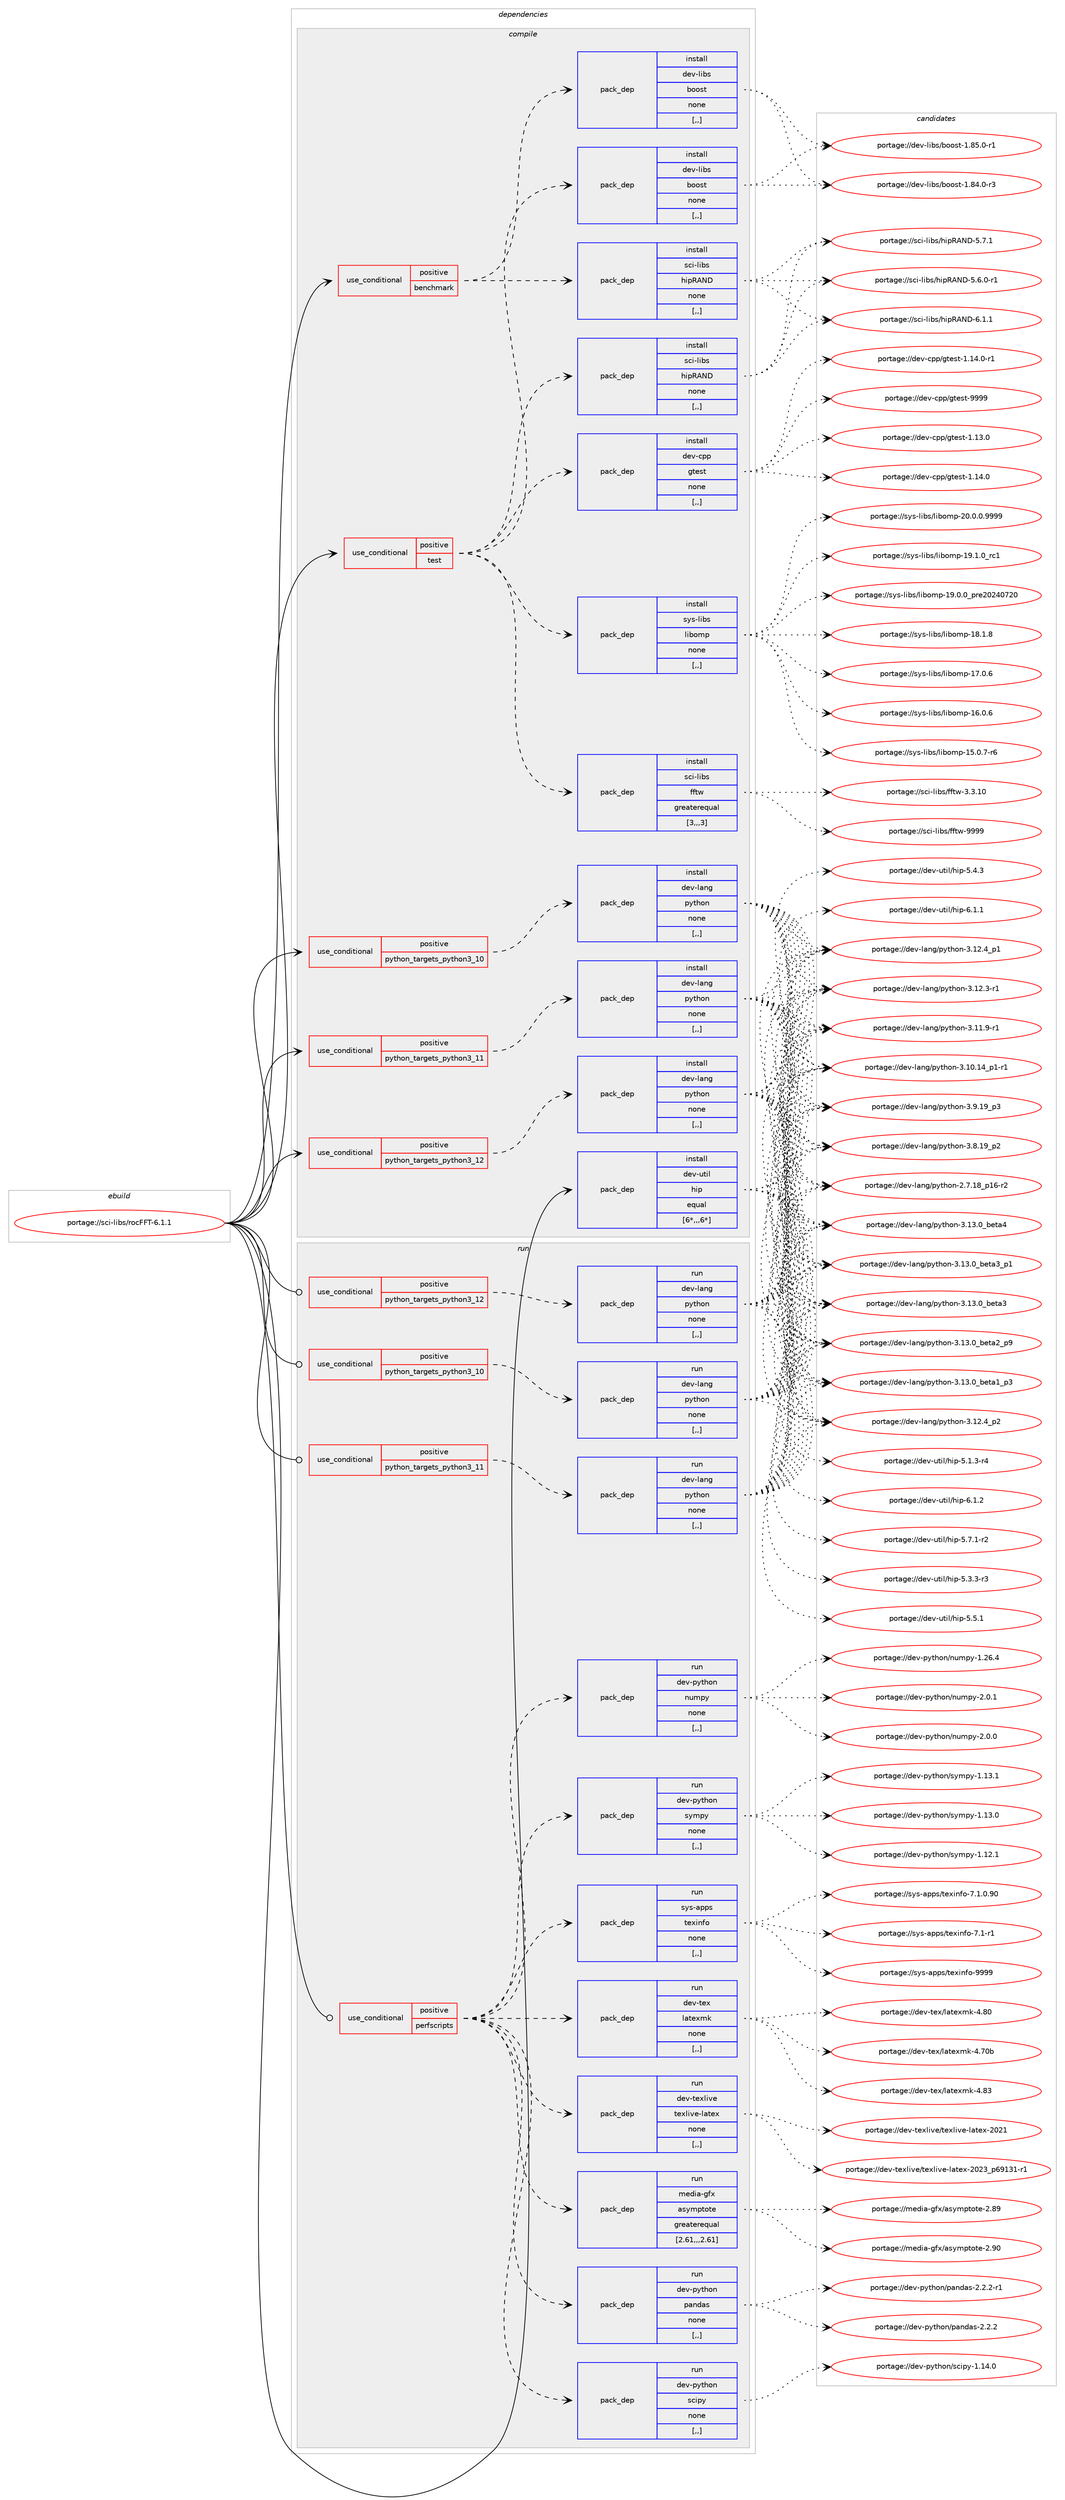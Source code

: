 digraph prolog {

# *************
# Graph options
# *************

newrank=true;
concentrate=true;
compound=true;
graph [rankdir=LR,fontname=Helvetica,fontsize=10,ranksep=1.5];#, ranksep=2.5, nodesep=0.2];
edge  [arrowhead=vee];
node  [fontname=Helvetica,fontsize=10];

# **********
# The ebuild
# **********

subgraph cluster_leftcol {
color=gray;
label=<<i>ebuild</i>>;
id [label="portage://sci-libs/rocFFT-6.1.1", color=red, width=4, href="../sci-libs/rocFFT-6.1.1.svg"];
}

# ****************
# The dependencies
# ****************

subgraph cluster_midcol {
color=gray;
label=<<i>dependencies</i>>;
subgraph cluster_compile {
fillcolor="#eeeeee";
style=filled;
label=<<i>compile</i>>;
subgraph cond107438 {
dependency405566 [label=<<TABLE BORDER="0" CELLBORDER="1" CELLSPACING="0" CELLPADDING="4"><TR><TD ROWSPAN="3" CELLPADDING="10">use_conditional</TD></TR><TR><TD>positive</TD></TR><TR><TD>benchmark</TD></TR></TABLE>>, shape=none, color=red];
subgraph pack295255 {
dependency405567 [label=<<TABLE BORDER="0" CELLBORDER="1" CELLSPACING="0" CELLPADDING="4" WIDTH="220"><TR><TD ROWSPAN="6" CELLPADDING="30">pack_dep</TD></TR><TR><TD WIDTH="110">install</TD></TR><TR><TD>dev-libs</TD></TR><TR><TD>boost</TD></TR><TR><TD>none</TD></TR><TR><TD>[,,]</TD></TR></TABLE>>, shape=none, color=blue];
}
dependency405566:e -> dependency405567:w [weight=20,style="dashed",arrowhead="vee"];
subgraph pack295256 {
dependency405568 [label=<<TABLE BORDER="0" CELLBORDER="1" CELLSPACING="0" CELLPADDING="4" WIDTH="220"><TR><TD ROWSPAN="6" CELLPADDING="30">pack_dep</TD></TR><TR><TD WIDTH="110">install</TD></TR><TR><TD>sci-libs</TD></TR><TR><TD>hipRAND</TD></TR><TR><TD>none</TD></TR><TR><TD>[,,]</TD></TR></TABLE>>, shape=none, color=blue];
}
dependency405566:e -> dependency405568:w [weight=20,style="dashed",arrowhead="vee"];
}
id:e -> dependency405566:w [weight=20,style="solid",arrowhead="vee"];
subgraph cond107439 {
dependency405569 [label=<<TABLE BORDER="0" CELLBORDER="1" CELLSPACING="0" CELLPADDING="4"><TR><TD ROWSPAN="3" CELLPADDING="10">use_conditional</TD></TR><TR><TD>positive</TD></TR><TR><TD>python_targets_python3_10</TD></TR></TABLE>>, shape=none, color=red];
subgraph pack295257 {
dependency405570 [label=<<TABLE BORDER="0" CELLBORDER="1" CELLSPACING="0" CELLPADDING="4" WIDTH="220"><TR><TD ROWSPAN="6" CELLPADDING="30">pack_dep</TD></TR><TR><TD WIDTH="110">install</TD></TR><TR><TD>dev-lang</TD></TR><TR><TD>python</TD></TR><TR><TD>none</TD></TR><TR><TD>[,,]</TD></TR></TABLE>>, shape=none, color=blue];
}
dependency405569:e -> dependency405570:w [weight=20,style="dashed",arrowhead="vee"];
}
id:e -> dependency405569:w [weight=20,style="solid",arrowhead="vee"];
subgraph cond107440 {
dependency405571 [label=<<TABLE BORDER="0" CELLBORDER="1" CELLSPACING="0" CELLPADDING="4"><TR><TD ROWSPAN="3" CELLPADDING="10">use_conditional</TD></TR><TR><TD>positive</TD></TR><TR><TD>python_targets_python3_11</TD></TR></TABLE>>, shape=none, color=red];
subgraph pack295258 {
dependency405572 [label=<<TABLE BORDER="0" CELLBORDER="1" CELLSPACING="0" CELLPADDING="4" WIDTH="220"><TR><TD ROWSPAN="6" CELLPADDING="30">pack_dep</TD></TR><TR><TD WIDTH="110">install</TD></TR><TR><TD>dev-lang</TD></TR><TR><TD>python</TD></TR><TR><TD>none</TD></TR><TR><TD>[,,]</TD></TR></TABLE>>, shape=none, color=blue];
}
dependency405571:e -> dependency405572:w [weight=20,style="dashed",arrowhead="vee"];
}
id:e -> dependency405571:w [weight=20,style="solid",arrowhead="vee"];
subgraph cond107441 {
dependency405573 [label=<<TABLE BORDER="0" CELLBORDER="1" CELLSPACING="0" CELLPADDING="4"><TR><TD ROWSPAN="3" CELLPADDING="10">use_conditional</TD></TR><TR><TD>positive</TD></TR><TR><TD>python_targets_python3_12</TD></TR></TABLE>>, shape=none, color=red];
subgraph pack295259 {
dependency405574 [label=<<TABLE BORDER="0" CELLBORDER="1" CELLSPACING="0" CELLPADDING="4" WIDTH="220"><TR><TD ROWSPAN="6" CELLPADDING="30">pack_dep</TD></TR><TR><TD WIDTH="110">install</TD></TR><TR><TD>dev-lang</TD></TR><TR><TD>python</TD></TR><TR><TD>none</TD></TR><TR><TD>[,,]</TD></TR></TABLE>>, shape=none, color=blue];
}
dependency405573:e -> dependency405574:w [weight=20,style="dashed",arrowhead="vee"];
}
id:e -> dependency405573:w [weight=20,style="solid",arrowhead="vee"];
subgraph cond107442 {
dependency405575 [label=<<TABLE BORDER="0" CELLBORDER="1" CELLSPACING="0" CELLPADDING="4"><TR><TD ROWSPAN="3" CELLPADDING="10">use_conditional</TD></TR><TR><TD>positive</TD></TR><TR><TD>test</TD></TR></TABLE>>, shape=none, color=red];
subgraph pack295260 {
dependency405576 [label=<<TABLE BORDER="0" CELLBORDER="1" CELLSPACING="0" CELLPADDING="4" WIDTH="220"><TR><TD ROWSPAN="6" CELLPADDING="30">pack_dep</TD></TR><TR><TD WIDTH="110">install</TD></TR><TR><TD>dev-cpp</TD></TR><TR><TD>gtest</TD></TR><TR><TD>none</TD></TR><TR><TD>[,,]</TD></TR></TABLE>>, shape=none, color=blue];
}
dependency405575:e -> dependency405576:w [weight=20,style="dashed",arrowhead="vee"];
subgraph pack295261 {
dependency405577 [label=<<TABLE BORDER="0" CELLBORDER="1" CELLSPACING="0" CELLPADDING="4" WIDTH="220"><TR><TD ROWSPAN="6" CELLPADDING="30">pack_dep</TD></TR><TR><TD WIDTH="110">install</TD></TR><TR><TD>dev-libs</TD></TR><TR><TD>boost</TD></TR><TR><TD>none</TD></TR><TR><TD>[,,]</TD></TR></TABLE>>, shape=none, color=blue];
}
dependency405575:e -> dependency405577:w [weight=20,style="dashed",arrowhead="vee"];
subgraph pack295262 {
dependency405578 [label=<<TABLE BORDER="0" CELLBORDER="1" CELLSPACING="0" CELLPADDING="4" WIDTH="220"><TR><TD ROWSPAN="6" CELLPADDING="30">pack_dep</TD></TR><TR><TD WIDTH="110">install</TD></TR><TR><TD>sci-libs</TD></TR><TR><TD>fftw</TD></TR><TR><TD>greaterequal</TD></TR><TR><TD>[3,,,3]</TD></TR></TABLE>>, shape=none, color=blue];
}
dependency405575:e -> dependency405578:w [weight=20,style="dashed",arrowhead="vee"];
subgraph pack295263 {
dependency405579 [label=<<TABLE BORDER="0" CELLBORDER="1" CELLSPACING="0" CELLPADDING="4" WIDTH="220"><TR><TD ROWSPAN="6" CELLPADDING="30">pack_dep</TD></TR><TR><TD WIDTH="110">install</TD></TR><TR><TD>sys-libs</TD></TR><TR><TD>libomp</TD></TR><TR><TD>none</TD></TR><TR><TD>[,,]</TD></TR></TABLE>>, shape=none, color=blue];
}
dependency405575:e -> dependency405579:w [weight=20,style="dashed",arrowhead="vee"];
subgraph pack295264 {
dependency405580 [label=<<TABLE BORDER="0" CELLBORDER="1" CELLSPACING="0" CELLPADDING="4" WIDTH="220"><TR><TD ROWSPAN="6" CELLPADDING="30">pack_dep</TD></TR><TR><TD WIDTH="110">install</TD></TR><TR><TD>sci-libs</TD></TR><TR><TD>hipRAND</TD></TR><TR><TD>none</TD></TR><TR><TD>[,,]</TD></TR></TABLE>>, shape=none, color=blue];
}
dependency405575:e -> dependency405580:w [weight=20,style="dashed",arrowhead="vee"];
}
id:e -> dependency405575:w [weight=20,style="solid",arrowhead="vee"];
subgraph pack295265 {
dependency405581 [label=<<TABLE BORDER="0" CELLBORDER="1" CELLSPACING="0" CELLPADDING="4" WIDTH="220"><TR><TD ROWSPAN="6" CELLPADDING="30">pack_dep</TD></TR><TR><TD WIDTH="110">install</TD></TR><TR><TD>dev-util</TD></TR><TR><TD>hip</TD></TR><TR><TD>equal</TD></TR><TR><TD>[6*,,,6*]</TD></TR></TABLE>>, shape=none, color=blue];
}
id:e -> dependency405581:w [weight=20,style="solid",arrowhead="vee"];
}
subgraph cluster_compileandrun {
fillcolor="#eeeeee";
style=filled;
label=<<i>compile and run</i>>;
}
subgraph cluster_run {
fillcolor="#eeeeee";
style=filled;
label=<<i>run</i>>;
subgraph cond107443 {
dependency405582 [label=<<TABLE BORDER="0" CELLBORDER="1" CELLSPACING="0" CELLPADDING="4"><TR><TD ROWSPAN="3" CELLPADDING="10">use_conditional</TD></TR><TR><TD>positive</TD></TR><TR><TD>perfscripts</TD></TR></TABLE>>, shape=none, color=red];
subgraph pack295266 {
dependency405583 [label=<<TABLE BORDER="0" CELLBORDER="1" CELLSPACING="0" CELLPADDING="4" WIDTH="220"><TR><TD ROWSPAN="6" CELLPADDING="30">pack_dep</TD></TR><TR><TD WIDTH="110">run</TD></TR><TR><TD>media-gfx</TD></TR><TR><TD>asymptote</TD></TR><TR><TD>greaterequal</TD></TR><TR><TD>[2.61,,,2.61]</TD></TR></TABLE>>, shape=none, color=blue];
}
dependency405582:e -> dependency405583:w [weight=20,style="dashed",arrowhead="vee"];
subgraph pack295267 {
dependency405584 [label=<<TABLE BORDER="0" CELLBORDER="1" CELLSPACING="0" CELLPADDING="4" WIDTH="220"><TR><TD ROWSPAN="6" CELLPADDING="30">pack_dep</TD></TR><TR><TD WIDTH="110">run</TD></TR><TR><TD>dev-texlive</TD></TR><TR><TD>texlive-latex</TD></TR><TR><TD>none</TD></TR><TR><TD>[,,]</TD></TR></TABLE>>, shape=none, color=blue];
}
dependency405582:e -> dependency405584:w [weight=20,style="dashed",arrowhead="vee"];
subgraph pack295268 {
dependency405585 [label=<<TABLE BORDER="0" CELLBORDER="1" CELLSPACING="0" CELLPADDING="4" WIDTH="220"><TR><TD ROWSPAN="6" CELLPADDING="30">pack_dep</TD></TR><TR><TD WIDTH="110">run</TD></TR><TR><TD>dev-tex</TD></TR><TR><TD>latexmk</TD></TR><TR><TD>none</TD></TR><TR><TD>[,,]</TD></TR></TABLE>>, shape=none, color=blue];
}
dependency405582:e -> dependency405585:w [weight=20,style="dashed",arrowhead="vee"];
subgraph pack295269 {
dependency405586 [label=<<TABLE BORDER="0" CELLBORDER="1" CELLSPACING="0" CELLPADDING="4" WIDTH="220"><TR><TD ROWSPAN="6" CELLPADDING="30">pack_dep</TD></TR><TR><TD WIDTH="110">run</TD></TR><TR><TD>sys-apps</TD></TR><TR><TD>texinfo</TD></TR><TR><TD>none</TD></TR><TR><TD>[,,]</TD></TR></TABLE>>, shape=none, color=blue];
}
dependency405582:e -> dependency405586:w [weight=20,style="dashed",arrowhead="vee"];
subgraph pack295270 {
dependency405587 [label=<<TABLE BORDER="0" CELLBORDER="1" CELLSPACING="0" CELLPADDING="4" WIDTH="220"><TR><TD ROWSPAN="6" CELLPADDING="30">pack_dep</TD></TR><TR><TD WIDTH="110">run</TD></TR><TR><TD>dev-python</TD></TR><TR><TD>sympy</TD></TR><TR><TD>none</TD></TR><TR><TD>[,,]</TD></TR></TABLE>>, shape=none, color=blue];
}
dependency405582:e -> dependency405587:w [weight=20,style="dashed",arrowhead="vee"];
subgraph pack295271 {
dependency405588 [label=<<TABLE BORDER="0" CELLBORDER="1" CELLSPACING="0" CELLPADDING="4" WIDTH="220"><TR><TD ROWSPAN="6" CELLPADDING="30">pack_dep</TD></TR><TR><TD WIDTH="110">run</TD></TR><TR><TD>dev-python</TD></TR><TR><TD>numpy</TD></TR><TR><TD>none</TD></TR><TR><TD>[,,]</TD></TR></TABLE>>, shape=none, color=blue];
}
dependency405582:e -> dependency405588:w [weight=20,style="dashed",arrowhead="vee"];
subgraph pack295272 {
dependency405589 [label=<<TABLE BORDER="0" CELLBORDER="1" CELLSPACING="0" CELLPADDING="4" WIDTH="220"><TR><TD ROWSPAN="6" CELLPADDING="30">pack_dep</TD></TR><TR><TD WIDTH="110">run</TD></TR><TR><TD>dev-python</TD></TR><TR><TD>scipy</TD></TR><TR><TD>none</TD></TR><TR><TD>[,,]</TD></TR></TABLE>>, shape=none, color=blue];
}
dependency405582:e -> dependency405589:w [weight=20,style="dashed",arrowhead="vee"];
subgraph pack295273 {
dependency405590 [label=<<TABLE BORDER="0" CELLBORDER="1" CELLSPACING="0" CELLPADDING="4" WIDTH="220"><TR><TD ROWSPAN="6" CELLPADDING="30">pack_dep</TD></TR><TR><TD WIDTH="110">run</TD></TR><TR><TD>dev-python</TD></TR><TR><TD>pandas</TD></TR><TR><TD>none</TD></TR><TR><TD>[,,]</TD></TR></TABLE>>, shape=none, color=blue];
}
dependency405582:e -> dependency405590:w [weight=20,style="dashed",arrowhead="vee"];
}
id:e -> dependency405582:w [weight=20,style="solid",arrowhead="odot"];
subgraph cond107444 {
dependency405591 [label=<<TABLE BORDER="0" CELLBORDER="1" CELLSPACING="0" CELLPADDING="4"><TR><TD ROWSPAN="3" CELLPADDING="10">use_conditional</TD></TR><TR><TD>positive</TD></TR><TR><TD>python_targets_python3_10</TD></TR></TABLE>>, shape=none, color=red];
subgraph pack295274 {
dependency405592 [label=<<TABLE BORDER="0" CELLBORDER="1" CELLSPACING="0" CELLPADDING="4" WIDTH="220"><TR><TD ROWSPAN="6" CELLPADDING="30">pack_dep</TD></TR><TR><TD WIDTH="110">run</TD></TR><TR><TD>dev-lang</TD></TR><TR><TD>python</TD></TR><TR><TD>none</TD></TR><TR><TD>[,,]</TD></TR></TABLE>>, shape=none, color=blue];
}
dependency405591:e -> dependency405592:w [weight=20,style="dashed",arrowhead="vee"];
}
id:e -> dependency405591:w [weight=20,style="solid",arrowhead="odot"];
subgraph cond107445 {
dependency405593 [label=<<TABLE BORDER="0" CELLBORDER="1" CELLSPACING="0" CELLPADDING="4"><TR><TD ROWSPAN="3" CELLPADDING="10">use_conditional</TD></TR><TR><TD>positive</TD></TR><TR><TD>python_targets_python3_11</TD></TR></TABLE>>, shape=none, color=red];
subgraph pack295275 {
dependency405594 [label=<<TABLE BORDER="0" CELLBORDER="1" CELLSPACING="0" CELLPADDING="4" WIDTH="220"><TR><TD ROWSPAN="6" CELLPADDING="30">pack_dep</TD></TR><TR><TD WIDTH="110">run</TD></TR><TR><TD>dev-lang</TD></TR><TR><TD>python</TD></TR><TR><TD>none</TD></TR><TR><TD>[,,]</TD></TR></TABLE>>, shape=none, color=blue];
}
dependency405593:e -> dependency405594:w [weight=20,style="dashed",arrowhead="vee"];
}
id:e -> dependency405593:w [weight=20,style="solid",arrowhead="odot"];
subgraph cond107446 {
dependency405595 [label=<<TABLE BORDER="0" CELLBORDER="1" CELLSPACING="0" CELLPADDING="4"><TR><TD ROWSPAN="3" CELLPADDING="10">use_conditional</TD></TR><TR><TD>positive</TD></TR><TR><TD>python_targets_python3_12</TD></TR></TABLE>>, shape=none, color=red];
subgraph pack295276 {
dependency405596 [label=<<TABLE BORDER="0" CELLBORDER="1" CELLSPACING="0" CELLPADDING="4" WIDTH="220"><TR><TD ROWSPAN="6" CELLPADDING="30">pack_dep</TD></TR><TR><TD WIDTH="110">run</TD></TR><TR><TD>dev-lang</TD></TR><TR><TD>python</TD></TR><TR><TD>none</TD></TR><TR><TD>[,,]</TD></TR></TABLE>>, shape=none, color=blue];
}
dependency405595:e -> dependency405596:w [weight=20,style="dashed",arrowhead="vee"];
}
id:e -> dependency405595:w [weight=20,style="solid",arrowhead="odot"];
}
}

# **************
# The candidates
# **************

subgraph cluster_choices {
rank=same;
color=gray;
label=<<i>candidates</i>>;

subgraph choice295255 {
color=black;
nodesep=1;
choice10010111845108105981154798111111115116454946565346484511449 [label="portage://dev-libs/boost-1.85.0-r1", color=red, width=4,href="../dev-libs/boost-1.85.0-r1.svg"];
choice10010111845108105981154798111111115116454946565246484511451 [label="portage://dev-libs/boost-1.84.0-r3", color=red, width=4,href="../dev-libs/boost-1.84.0-r3.svg"];
dependency405567:e -> choice10010111845108105981154798111111115116454946565346484511449:w [style=dotted,weight="100"];
dependency405567:e -> choice10010111845108105981154798111111115116454946565246484511451:w [style=dotted,weight="100"];
}
subgraph choice295256 {
color=black;
nodesep=1;
choice1159910545108105981154710410511282657868455446494649 [label="portage://sci-libs/hipRAND-6.1.1", color=red, width=4,href="../sci-libs/hipRAND-6.1.1.svg"];
choice1159910545108105981154710410511282657868455346554649 [label="portage://sci-libs/hipRAND-5.7.1", color=red, width=4,href="../sci-libs/hipRAND-5.7.1.svg"];
choice11599105451081059811547104105112826578684553465446484511449 [label="portage://sci-libs/hipRAND-5.6.0-r1", color=red, width=4,href="../sci-libs/hipRAND-5.6.0-r1.svg"];
dependency405568:e -> choice1159910545108105981154710410511282657868455446494649:w [style=dotted,weight="100"];
dependency405568:e -> choice1159910545108105981154710410511282657868455346554649:w [style=dotted,weight="100"];
dependency405568:e -> choice11599105451081059811547104105112826578684553465446484511449:w [style=dotted,weight="100"];
}
subgraph choice295257 {
color=black;
nodesep=1;
choice1001011184510897110103471121211161041111104551464951464895981011169752 [label="portage://dev-lang/python-3.13.0_beta4", color=red, width=4,href="../dev-lang/python-3.13.0_beta4.svg"];
choice10010111845108971101034711212111610411111045514649514648959810111697519511249 [label="portage://dev-lang/python-3.13.0_beta3_p1", color=red, width=4,href="../dev-lang/python-3.13.0_beta3_p1.svg"];
choice1001011184510897110103471121211161041111104551464951464895981011169751 [label="portage://dev-lang/python-3.13.0_beta3", color=red, width=4,href="../dev-lang/python-3.13.0_beta3.svg"];
choice10010111845108971101034711212111610411111045514649514648959810111697509511257 [label="portage://dev-lang/python-3.13.0_beta2_p9", color=red, width=4,href="../dev-lang/python-3.13.0_beta2_p9.svg"];
choice10010111845108971101034711212111610411111045514649514648959810111697499511251 [label="portage://dev-lang/python-3.13.0_beta1_p3", color=red, width=4,href="../dev-lang/python-3.13.0_beta1_p3.svg"];
choice100101118451089711010347112121116104111110455146495046529511250 [label="portage://dev-lang/python-3.12.4_p2", color=red, width=4,href="../dev-lang/python-3.12.4_p2.svg"];
choice100101118451089711010347112121116104111110455146495046529511249 [label="portage://dev-lang/python-3.12.4_p1", color=red, width=4,href="../dev-lang/python-3.12.4_p1.svg"];
choice100101118451089711010347112121116104111110455146495046514511449 [label="portage://dev-lang/python-3.12.3-r1", color=red, width=4,href="../dev-lang/python-3.12.3-r1.svg"];
choice100101118451089711010347112121116104111110455146494946574511449 [label="portage://dev-lang/python-3.11.9-r1", color=red, width=4,href="../dev-lang/python-3.11.9-r1.svg"];
choice100101118451089711010347112121116104111110455146494846495295112494511449 [label="portage://dev-lang/python-3.10.14_p1-r1", color=red, width=4,href="../dev-lang/python-3.10.14_p1-r1.svg"];
choice100101118451089711010347112121116104111110455146574649579511251 [label="portage://dev-lang/python-3.9.19_p3", color=red, width=4,href="../dev-lang/python-3.9.19_p3.svg"];
choice100101118451089711010347112121116104111110455146564649579511250 [label="portage://dev-lang/python-3.8.19_p2", color=red, width=4,href="../dev-lang/python-3.8.19_p2.svg"];
choice100101118451089711010347112121116104111110455046554649569511249544511450 [label="portage://dev-lang/python-2.7.18_p16-r2", color=red, width=4,href="../dev-lang/python-2.7.18_p16-r2.svg"];
dependency405570:e -> choice1001011184510897110103471121211161041111104551464951464895981011169752:w [style=dotted,weight="100"];
dependency405570:e -> choice10010111845108971101034711212111610411111045514649514648959810111697519511249:w [style=dotted,weight="100"];
dependency405570:e -> choice1001011184510897110103471121211161041111104551464951464895981011169751:w [style=dotted,weight="100"];
dependency405570:e -> choice10010111845108971101034711212111610411111045514649514648959810111697509511257:w [style=dotted,weight="100"];
dependency405570:e -> choice10010111845108971101034711212111610411111045514649514648959810111697499511251:w [style=dotted,weight="100"];
dependency405570:e -> choice100101118451089711010347112121116104111110455146495046529511250:w [style=dotted,weight="100"];
dependency405570:e -> choice100101118451089711010347112121116104111110455146495046529511249:w [style=dotted,weight="100"];
dependency405570:e -> choice100101118451089711010347112121116104111110455146495046514511449:w [style=dotted,weight="100"];
dependency405570:e -> choice100101118451089711010347112121116104111110455146494946574511449:w [style=dotted,weight="100"];
dependency405570:e -> choice100101118451089711010347112121116104111110455146494846495295112494511449:w [style=dotted,weight="100"];
dependency405570:e -> choice100101118451089711010347112121116104111110455146574649579511251:w [style=dotted,weight="100"];
dependency405570:e -> choice100101118451089711010347112121116104111110455146564649579511250:w [style=dotted,weight="100"];
dependency405570:e -> choice100101118451089711010347112121116104111110455046554649569511249544511450:w [style=dotted,weight="100"];
}
subgraph choice295258 {
color=black;
nodesep=1;
choice1001011184510897110103471121211161041111104551464951464895981011169752 [label="portage://dev-lang/python-3.13.0_beta4", color=red, width=4,href="../dev-lang/python-3.13.0_beta4.svg"];
choice10010111845108971101034711212111610411111045514649514648959810111697519511249 [label="portage://dev-lang/python-3.13.0_beta3_p1", color=red, width=4,href="../dev-lang/python-3.13.0_beta3_p1.svg"];
choice1001011184510897110103471121211161041111104551464951464895981011169751 [label="portage://dev-lang/python-3.13.0_beta3", color=red, width=4,href="../dev-lang/python-3.13.0_beta3.svg"];
choice10010111845108971101034711212111610411111045514649514648959810111697509511257 [label="portage://dev-lang/python-3.13.0_beta2_p9", color=red, width=4,href="../dev-lang/python-3.13.0_beta2_p9.svg"];
choice10010111845108971101034711212111610411111045514649514648959810111697499511251 [label="portage://dev-lang/python-3.13.0_beta1_p3", color=red, width=4,href="../dev-lang/python-3.13.0_beta1_p3.svg"];
choice100101118451089711010347112121116104111110455146495046529511250 [label="portage://dev-lang/python-3.12.4_p2", color=red, width=4,href="../dev-lang/python-3.12.4_p2.svg"];
choice100101118451089711010347112121116104111110455146495046529511249 [label="portage://dev-lang/python-3.12.4_p1", color=red, width=4,href="../dev-lang/python-3.12.4_p1.svg"];
choice100101118451089711010347112121116104111110455146495046514511449 [label="portage://dev-lang/python-3.12.3-r1", color=red, width=4,href="../dev-lang/python-3.12.3-r1.svg"];
choice100101118451089711010347112121116104111110455146494946574511449 [label="portage://dev-lang/python-3.11.9-r1", color=red, width=4,href="../dev-lang/python-3.11.9-r1.svg"];
choice100101118451089711010347112121116104111110455146494846495295112494511449 [label="portage://dev-lang/python-3.10.14_p1-r1", color=red, width=4,href="../dev-lang/python-3.10.14_p1-r1.svg"];
choice100101118451089711010347112121116104111110455146574649579511251 [label="portage://dev-lang/python-3.9.19_p3", color=red, width=4,href="../dev-lang/python-3.9.19_p3.svg"];
choice100101118451089711010347112121116104111110455146564649579511250 [label="portage://dev-lang/python-3.8.19_p2", color=red, width=4,href="../dev-lang/python-3.8.19_p2.svg"];
choice100101118451089711010347112121116104111110455046554649569511249544511450 [label="portage://dev-lang/python-2.7.18_p16-r2", color=red, width=4,href="../dev-lang/python-2.7.18_p16-r2.svg"];
dependency405572:e -> choice1001011184510897110103471121211161041111104551464951464895981011169752:w [style=dotted,weight="100"];
dependency405572:e -> choice10010111845108971101034711212111610411111045514649514648959810111697519511249:w [style=dotted,weight="100"];
dependency405572:e -> choice1001011184510897110103471121211161041111104551464951464895981011169751:w [style=dotted,weight="100"];
dependency405572:e -> choice10010111845108971101034711212111610411111045514649514648959810111697509511257:w [style=dotted,weight="100"];
dependency405572:e -> choice10010111845108971101034711212111610411111045514649514648959810111697499511251:w [style=dotted,weight="100"];
dependency405572:e -> choice100101118451089711010347112121116104111110455146495046529511250:w [style=dotted,weight="100"];
dependency405572:e -> choice100101118451089711010347112121116104111110455146495046529511249:w [style=dotted,weight="100"];
dependency405572:e -> choice100101118451089711010347112121116104111110455146495046514511449:w [style=dotted,weight="100"];
dependency405572:e -> choice100101118451089711010347112121116104111110455146494946574511449:w [style=dotted,weight="100"];
dependency405572:e -> choice100101118451089711010347112121116104111110455146494846495295112494511449:w [style=dotted,weight="100"];
dependency405572:e -> choice100101118451089711010347112121116104111110455146574649579511251:w [style=dotted,weight="100"];
dependency405572:e -> choice100101118451089711010347112121116104111110455146564649579511250:w [style=dotted,weight="100"];
dependency405572:e -> choice100101118451089711010347112121116104111110455046554649569511249544511450:w [style=dotted,weight="100"];
}
subgraph choice295259 {
color=black;
nodesep=1;
choice1001011184510897110103471121211161041111104551464951464895981011169752 [label="portage://dev-lang/python-3.13.0_beta4", color=red, width=4,href="../dev-lang/python-3.13.0_beta4.svg"];
choice10010111845108971101034711212111610411111045514649514648959810111697519511249 [label="portage://dev-lang/python-3.13.0_beta3_p1", color=red, width=4,href="../dev-lang/python-3.13.0_beta3_p1.svg"];
choice1001011184510897110103471121211161041111104551464951464895981011169751 [label="portage://dev-lang/python-3.13.0_beta3", color=red, width=4,href="../dev-lang/python-3.13.0_beta3.svg"];
choice10010111845108971101034711212111610411111045514649514648959810111697509511257 [label="portage://dev-lang/python-3.13.0_beta2_p9", color=red, width=4,href="../dev-lang/python-3.13.0_beta2_p9.svg"];
choice10010111845108971101034711212111610411111045514649514648959810111697499511251 [label="portage://dev-lang/python-3.13.0_beta1_p3", color=red, width=4,href="../dev-lang/python-3.13.0_beta1_p3.svg"];
choice100101118451089711010347112121116104111110455146495046529511250 [label="portage://dev-lang/python-3.12.4_p2", color=red, width=4,href="../dev-lang/python-3.12.4_p2.svg"];
choice100101118451089711010347112121116104111110455146495046529511249 [label="portage://dev-lang/python-3.12.4_p1", color=red, width=4,href="../dev-lang/python-3.12.4_p1.svg"];
choice100101118451089711010347112121116104111110455146495046514511449 [label="portage://dev-lang/python-3.12.3-r1", color=red, width=4,href="../dev-lang/python-3.12.3-r1.svg"];
choice100101118451089711010347112121116104111110455146494946574511449 [label="portage://dev-lang/python-3.11.9-r1", color=red, width=4,href="../dev-lang/python-3.11.9-r1.svg"];
choice100101118451089711010347112121116104111110455146494846495295112494511449 [label="portage://dev-lang/python-3.10.14_p1-r1", color=red, width=4,href="../dev-lang/python-3.10.14_p1-r1.svg"];
choice100101118451089711010347112121116104111110455146574649579511251 [label="portage://dev-lang/python-3.9.19_p3", color=red, width=4,href="../dev-lang/python-3.9.19_p3.svg"];
choice100101118451089711010347112121116104111110455146564649579511250 [label="portage://dev-lang/python-3.8.19_p2", color=red, width=4,href="../dev-lang/python-3.8.19_p2.svg"];
choice100101118451089711010347112121116104111110455046554649569511249544511450 [label="portage://dev-lang/python-2.7.18_p16-r2", color=red, width=4,href="../dev-lang/python-2.7.18_p16-r2.svg"];
dependency405574:e -> choice1001011184510897110103471121211161041111104551464951464895981011169752:w [style=dotted,weight="100"];
dependency405574:e -> choice10010111845108971101034711212111610411111045514649514648959810111697519511249:w [style=dotted,weight="100"];
dependency405574:e -> choice1001011184510897110103471121211161041111104551464951464895981011169751:w [style=dotted,weight="100"];
dependency405574:e -> choice10010111845108971101034711212111610411111045514649514648959810111697509511257:w [style=dotted,weight="100"];
dependency405574:e -> choice10010111845108971101034711212111610411111045514649514648959810111697499511251:w [style=dotted,weight="100"];
dependency405574:e -> choice100101118451089711010347112121116104111110455146495046529511250:w [style=dotted,weight="100"];
dependency405574:e -> choice100101118451089711010347112121116104111110455146495046529511249:w [style=dotted,weight="100"];
dependency405574:e -> choice100101118451089711010347112121116104111110455146495046514511449:w [style=dotted,weight="100"];
dependency405574:e -> choice100101118451089711010347112121116104111110455146494946574511449:w [style=dotted,weight="100"];
dependency405574:e -> choice100101118451089711010347112121116104111110455146494846495295112494511449:w [style=dotted,weight="100"];
dependency405574:e -> choice100101118451089711010347112121116104111110455146574649579511251:w [style=dotted,weight="100"];
dependency405574:e -> choice100101118451089711010347112121116104111110455146564649579511250:w [style=dotted,weight="100"];
dependency405574:e -> choice100101118451089711010347112121116104111110455046554649569511249544511450:w [style=dotted,weight="100"];
}
subgraph choice295260 {
color=black;
nodesep=1;
choice1001011184599112112471031161011151164557575757 [label="portage://dev-cpp/gtest-9999", color=red, width=4,href="../dev-cpp/gtest-9999.svg"];
choice100101118459911211247103116101115116454946495246484511449 [label="portage://dev-cpp/gtest-1.14.0-r1", color=red, width=4,href="../dev-cpp/gtest-1.14.0-r1.svg"];
choice10010111845991121124710311610111511645494649524648 [label="portage://dev-cpp/gtest-1.14.0", color=red, width=4,href="../dev-cpp/gtest-1.14.0.svg"];
choice10010111845991121124710311610111511645494649514648 [label="portage://dev-cpp/gtest-1.13.0", color=red, width=4,href="../dev-cpp/gtest-1.13.0.svg"];
dependency405576:e -> choice1001011184599112112471031161011151164557575757:w [style=dotted,weight="100"];
dependency405576:e -> choice100101118459911211247103116101115116454946495246484511449:w [style=dotted,weight="100"];
dependency405576:e -> choice10010111845991121124710311610111511645494649524648:w [style=dotted,weight="100"];
dependency405576:e -> choice10010111845991121124710311610111511645494649514648:w [style=dotted,weight="100"];
}
subgraph choice295261 {
color=black;
nodesep=1;
choice10010111845108105981154798111111115116454946565346484511449 [label="portage://dev-libs/boost-1.85.0-r1", color=red, width=4,href="../dev-libs/boost-1.85.0-r1.svg"];
choice10010111845108105981154798111111115116454946565246484511451 [label="portage://dev-libs/boost-1.84.0-r3", color=red, width=4,href="../dev-libs/boost-1.84.0-r3.svg"];
dependency405577:e -> choice10010111845108105981154798111111115116454946565346484511449:w [style=dotted,weight="100"];
dependency405577:e -> choice10010111845108105981154798111111115116454946565246484511451:w [style=dotted,weight="100"];
}
subgraph choice295262 {
color=black;
nodesep=1;
choice115991054510810598115471021021161194557575757 [label="portage://sci-libs/fftw-9999", color=red, width=4,href="../sci-libs/fftw-9999.svg"];
choice1159910545108105981154710210211611945514651464948 [label="portage://sci-libs/fftw-3.3.10", color=red, width=4,href="../sci-libs/fftw-3.3.10.svg"];
dependency405578:e -> choice115991054510810598115471021021161194557575757:w [style=dotted,weight="100"];
dependency405578:e -> choice1159910545108105981154710210211611945514651464948:w [style=dotted,weight="100"];
}
subgraph choice295263 {
color=black;
nodesep=1;
choice11512111545108105981154710810598111109112455048464846484657575757 [label="portage://sys-libs/libomp-20.0.0.9999", color=red, width=4,href="../sys-libs/libomp-20.0.0.9999.svg"];
choice1151211154510810598115471081059811110911245495746494648951149949 [label="portage://sys-libs/libomp-19.1.0_rc1", color=red, width=4,href="../sys-libs/libomp-19.1.0_rc1.svg"];
choice1151211154510810598115471081059811110911245495746484648951121141015048505248555048 [label="portage://sys-libs/libomp-19.0.0_pre20240720", color=red, width=4,href="../sys-libs/libomp-19.0.0_pre20240720.svg"];
choice1151211154510810598115471081059811110911245495646494656 [label="portage://sys-libs/libomp-18.1.8", color=red, width=4,href="../sys-libs/libomp-18.1.8.svg"];
choice1151211154510810598115471081059811110911245495546484654 [label="portage://sys-libs/libomp-17.0.6", color=red, width=4,href="../sys-libs/libomp-17.0.6.svg"];
choice1151211154510810598115471081059811110911245495446484654 [label="portage://sys-libs/libomp-16.0.6", color=red, width=4,href="../sys-libs/libomp-16.0.6.svg"];
choice11512111545108105981154710810598111109112454953464846554511454 [label="portage://sys-libs/libomp-15.0.7-r6", color=red, width=4,href="../sys-libs/libomp-15.0.7-r6.svg"];
dependency405579:e -> choice11512111545108105981154710810598111109112455048464846484657575757:w [style=dotted,weight="100"];
dependency405579:e -> choice1151211154510810598115471081059811110911245495746494648951149949:w [style=dotted,weight="100"];
dependency405579:e -> choice1151211154510810598115471081059811110911245495746484648951121141015048505248555048:w [style=dotted,weight="100"];
dependency405579:e -> choice1151211154510810598115471081059811110911245495646494656:w [style=dotted,weight="100"];
dependency405579:e -> choice1151211154510810598115471081059811110911245495546484654:w [style=dotted,weight="100"];
dependency405579:e -> choice1151211154510810598115471081059811110911245495446484654:w [style=dotted,weight="100"];
dependency405579:e -> choice11512111545108105981154710810598111109112454953464846554511454:w [style=dotted,weight="100"];
}
subgraph choice295264 {
color=black;
nodesep=1;
choice1159910545108105981154710410511282657868455446494649 [label="portage://sci-libs/hipRAND-6.1.1", color=red, width=4,href="../sci-libs/hipRAND-6.1.1.svg"];
choice1159910545108105981154710410511282657868455346554649 [label="portage://sci-libs/hipRAND-5.7.1", color=red, width=4,href="../sci-libs/hipRAND-5.7.1.svg"];
choice11599105451081059811547104105112826578684553465446484511449 [label="portage://sci-libs/hipRAND-5.6.0-r1", color=red, width=4,href="../sci-libs/hipRAND-5.6.0-r1.svg"];
dependency405580:e -> choice1159910545108105981154710410511282657868455446494649:w [style=dotted,weight="100"];
dependency405580:e -> choice1159910545108105981154710410511282657868455346554649:w [style=dotted,weight="100"];
dependency405580:e -> choice11599105451081059811547104105112826578684553465446484511449:w [style=dotted,weight="100"];
}
subgraph choice295265 {
color=black;
nodesep=1;
choice1001011184511711610510847104105112455446494650 [label="portage://dev-util/hip-6.1.2", color=red, width=4,href="../dev-util/hip-6.1.2.svg"];
choice1001011184511711610510847104105112455446494649 [label="portage://dev-util/hip-6.1.1", color=red, width=4,href="../dev-util/hip-6.1.1.svg"];
choice10010111845117116105108471041051124553465546494511450 [label="portage://dev-util/hip-5.7.1-r2", color=red, width=4,href="../dev-util/hip-5.7.1-r2.svg"];
choice1001011184511711610510847104105112455346534649 [label="portage://dev-util/hip-5.5.1", color=red, width=4,href="../dev-util/hip-5.5.1.svg"];
choice1001011184511711610510847104105112455346524651 [label="portage://dev-util/hip-5.4.3", color=red, width=4,href="../dev-util/hip-5.4.3.svg"];
choice10010111845117116105108471041051124553465146514511451 [label="portage://dev-util/hip-5.3.3-r3", color=red, width=4,href="../dev-util/hip-5.3.3-r3.svg"];
choice10010111845117116105108471041051124553464946514511452 [label="portage://dev-util/hip-5.1.3-r4", color=red, width=4,href="../dev-util/hip-5.1.3-r4.svg"];
dependency405581:e -> choice1001011184511711610510847104105112455446494650:w [style=dotted,weight="100"];
dependency405581:e -> choice1001011184511711610510847104105112455446494649:w [style=dotted,weight="100"];
dependency405581:e -> choice10010111845117116105108471041051124553465546494511450:w [style=dotted,weight="100"];
dependency405581:e -> choice1001011184511711610510847104105112455346534649:w [style=dotted,weight="100"];
dependency405581:e -> choice1001011184511711610510847104105112455346524651:w [style=dotted,weight="100"];
dependency405581:e -> choice10010111845117116105108471041051124553465146514511451:w [style=dotted,weight="100"];
dependency405581:e -> choice10010111845117116105108471041051124553464946514511452:w [style=dotted,weight="100"];
}
subgraph choice295266 {
color=black;
nodesep=1;
choice109101100105974510310212047971151211091121161111161014550465748 [label="portage://media-gfx/asymptote-2.90", color=red, width=4,href="../media-gfx/asymptote-2.90.svg"];
choice109101100105974510310212047971151211091121161111161014550465657 [label="portage://media-gfx/asymptote-2.89", color=red, width=4,href="../media-gfx/asymptote-2.89.svg"];
dependency405583:e -> choice109101100105974510310212047971151211091121161111161014550465748:w [style=dotted,weight="100"];
dependency405583:e -> choice109101100105974510310212047971151211091121161111161014550465657:w [style=dotted,weight="100"];
}
subgraph choice295267 {
color=black;
nodesep=1;
choice1001011184511610112010810511810147116101120108105118101451089711610112045504850519511254574951494511449 [label="portage://dev-texlive/texlive-latex-2023_p69131-r1", color=red, width=4,href="../dev-texlive/texlive-latex-2023_p69131-r1.svg"];
choice100101118451161011201081051181014711610112010810511810145108971161011204550485049 [label="portage://dev-texlive/texlive-latex-2021", color=red, width=4,href="../dev-texlive/texlive-latex-2021.svg"];
dependency405584:e -> choice1001011184511610112010810511810147116101120108105118101451089711610112045504850519511254574951494511449:w [style=dotted,weight="100"];
dependency405584:e -> choice100101118451161011201081051181014711610112010810511810145108971161011204550485049:w [style=dotted,weight="100"];
}
subgraph choice295268 {
color=black;
nodesep=1;
choice1001011184511610112047108971161011201091074552465651 [label="portage://dev-tex/latexmk-4.83", color=red, width=4,href="../dev-tex/latexmk-4.83.svg"];
choice1001011184511610112047108971161011201091074552465648 [label="portage://dev-tex/latexmk-4.80", color=red, width=4,href="../dev-tex/latexmk-4.80.svg"];
choice100101118451161011204710897116101120109107455246554898 [label="portage://dev-tex/latexmk-4.70b", color=red, width=4,href="../dev-tex/latexmk-4.70b.svg"];
dependency405585:e -> choice1001011184511610112047108971161011201091074552465651:w [style=dotted,weight="100"];
dependency405585:e -> choice1001011184511610112047108971161011201091074552465648:w [style=dotted,weight="100"];
dependency405585:e -> choice100101118451161011204710897116101120109107455246554898:w [style=dotted,weight="100"];
}
subgraph choice295269 {
color=black;
nodesep=1;
choice1151211154597112112115471161011201051101021114557575757 [label="portage://sys-apps/texinfo-9999", color=red, width=4,href="../sys-apps/texinfo-9999.svg"];
choice115121115459711211211547116101120105110102111455546494648465748 [label="portage://sys-apps/texinfo-7.1.0.90", color=red, width=4,href="../sys-apps/texinfo-7.1.0.90.svg"];
choice115121115459711211211547116101120105110102111455546494511449 [label="portage://sys-apps/texinfo-7.1-r1", color=red, width=4,href="../sys-apps/texinfo-7.1-r1.svg"];
dependency405586:e -> choice1151211154597112112115471161011201051101021114557575757:w [style=dotted,weight="100"];
dependency405586:e -> choice115121115459711211211547116101120105110102111455546494648465748:w [style=dotted,weight="100"];
dependency405586:e -> choice115121115459711211211547116101120105110102111455546494511449:w [style=dotted,weight="100"];
}
subgraph choice295270 {
color=black;
nodesep=1;
choice100101118451121211161041111104711512110911212145494649514649 [label="portage://dev-python/sympy-1.13.1", color=red, width=4,href="../dev-python/sympy-1.13.1.svg"];
choice100101118451121211161041111104711512110911212145494649514648 [label="portage://dev-python/sympy-1.13.0", color=red, width=4,href="../dev-python/sympy-1.13.0.svg"];
choice100101118451121211161041111104711512110911212145494649504649 [label="portage://dev-python/sympy-1.12.1", color=red, width=4,href="../dev-python/sympy-1.12.1.svg"];
dependency405587:e -> choice100101118451121211161041111104711512110911212145494649514649:w [style=dotted,weight="100"];
dependency405587:e -> choice100101118451121211161041111104711512110911212145494649514648:w [style=dotted,weight="100"];
dependency405587:e -> choice100101118451121211161041111104711512110911212145494649504649:w [style=dotted,weight="100"];
}
subgraph choice295271 {
color=black;
nodesep=1;
choice1001011184511212111610411111047110117109112121455046484649 [label="portage://dev-python/numpy-2.0.1", color=red, width=4,href="../dev-python/numpy-2.0.1.svg"];
choice1001011184511212111610411111047110117109112121455046484648 [label="portage://dev-python/numpy-2.0.0", color=red, width=4,href="../dev-python/numpy-2.0.0.svg"];
choice100101118451121211161041111104711011710911212145494650544652 [label="portage://dev-python/numpy-1.26.4", color=red, width=4,href="../dev-python/numpy-1.26.4.svg"];
dependency405588:e -> choice1001011184511212111610411111047110117109112121455046484649:w [style=dotted,weight="100"];
dependency405588:e -> choice1001011184511212111610411111047110117109112121455046484648:w [style=dotted,weight="100"];
dependency405588:e -> choice100101118451121211161041111104711011710911212145494650544652:w [style=dotted,weight="100"];
}
subgraph choice295272 {
color=black;
nodesep=1;
choice10010111845112121116104111110471159910511212145494649524648 [label="portage://dev-python/scipy-1.14.0", color=red, width=4,href="../dev-python/scipy-1.14.0.svg"];
dependency405589:e -> choice10010111845112121116104111110471159910511212145494649524648:w [style=dotted,weight="100"];
}
subgraph choice295273 {
color=black;
nodesep=1;
choice100101118451121211161041111104711297110100971154550465046504511449 [label="portage://dev-python/pandas-2.2.2-r1", color=red, width=4,href="../dev-python/pandas-2.2.2-r1.svg"];
choice10010111845112121116104111110471129711010097115455046504650 [label="portage://dev-python/pandas-2.2.2", color=red, width=4,href="../dev-python/pandas-2.2.2.svg"];
dependency405590:e -> choice100101118451121211161041111104711297110100971154550465046504511449:w [style=dotted,weight="100"];
dependency405590:e -> choice10010111845112121116104111110471129711010097115455046504650:w [style=dotted,weight="100"];
}
subgraph choice295274 {
color=black;
nodesep=1;
choice1001011184510897110103471121211161041111104551464951464895981011169752 [label="portage://dev-lang/python-3.13.0_beta4", color=red, width=4,href="../dev-lang/python-3.13.0_beta4.svg"];
choice10010111845108971101034711212111610411111045514649514648959810111697519511249 [label="portage://dev-lang/python-3.13.0_beta3_p1", color=red, width=4,href="../dev-lang/python-3.13.0_beta3_p1.svg"];
choice1001011184510897110103471121211161041111104551464951464895981011169751 [label="portage://dev-lang/python-3.13.0_beta3", color=red, width=4,href="../dev-lang/python-3.13.0_beta3.svg"];
choice10010111845108971101034711212111610411111045514649514648959810111697509511257 [label="portage://dev-lang/python-3.13.0_beta2_p9", color=red, width=4,href="../dev-lang/python-3.13.0_beta2_p9.svg"];
choice10010111845108971101034711212111610411111045514649514648959810111697499511251 [label="portage://dev-lang/python-3.13.0_beta1_p3", color=red, width=4,href="../dev-lang/python-3.13.0_beta1_p3.svg"];
choice100101118451089711010347112121116104111110455146495046529511250 [label="portage://dev-lang/python-3.12.4_p2", color=red, width=4,href="../dev-lang/python-3.12.4_p2.svg"];
choice100101118451089711010347112121116104111110455146495046529511249 [label="portage://dev-lang/python-3.12.4_p1", color=red, width=4,href="../dev-lang/python-3.12.4_p1.svg"];
choice100101118451089711010347112121116104111110455146495046514511449 [label="portage://dev-lang/python-3.12.3-r1", color=red, width=4,href="../dev-lang/python-3.12.3-r1.svg"];
choice100101118451089711010347112121116104111110455146494946574511449 [label="portage://dev-lang/python-3.11.9-r1", color=red, width=4,href="../dev-lang/python-3.11.9-r1.svg"];
choice100101118451089711010347112121116104111110455146494846495295112494511449 [label="portage://dev-lang/python-3.10.14_p1-r1", color=red, width=4,href="../dev-lang/python-3.10.14_p1-r1.svg"];
choice100101118451089711010347112121116104111110455146574649579511251 [label="portage://dev-lang/python-3.9.19_p3", color=red, width=4,href="../dev-lang/python-3.9.19_p3.svg"];
choice100101118451089711010347112121116104111110455146564649579511250 [label="portage://dev-lang/python-3.8.19_p2", color=red, width=4,href="../dev-lang/python-3.8.19_p2.svg"];
choice100101118451089711010347112121116104111110455046554649569511249544511450 [label="portage://dev-lang/python-2.7.18_p16-r2", color=red, width=4,href="../dev-lang/python-2.7.18_p16-r2.svg"];
dependency405592:e -> choice1001011184510897110103471121211161041111104551464951464895981011169752:w [style=dotted,weight="100"];
dependency405592:e -> choice10010111845108971101034711212111610411111045514649514648959810111697519511249:w [style=dotted,weight="100"];
dependency405592:e -> choice1001011184510897110103471121211161041111104551464951464895981011169751:w [style=dotted,weight="100"];
dependency405592:e -> choice10010111845108971101034711212111610411111045514649514648959810111697509511257:w [style=dotted,weight="100"];
dependency405592:e -> choice10010111845108971101034711212111610411111045514649514648959810111697499511251:w [style=dotted,weight="100"];
dependency405592:e -> choice100101118451089711010347112121116104111110455146495046529511250:w [style=dotted,weight="100"];
dependency405592:e -> choice100101118451089711010347112121116104111110455146495046529511249:w [style=dotted,weight="100"];
dependency405592:e -> choice100101118451089711010347112121116104111110455146495046514511449:w [style=dotted,weight="100"];
dependency405592:e -> choice100101118451089711010347112121116104111110455146494946574511449:w [style=dotted,weight="100"];
dependency405592:e -> choice100101118451089711010347112121116104111110455146494846495295112494511449:w [style=dotted,weight="100"];
dependency405592:e -> choice100101118451089711010347112121116104111110455146574649579511251:w [style=dotted,weight="100"];
dependency405592:e -> choice100101118451089711010347112121116104111110455146564649579511250:w [style=dotted,weight="100"];
dependency405592:e -> choice100101118451089711010347112121116104111110455046554649569511249544511450:w [style=dotted,weight="100"];
}
subgraph choice295275 {
color=black;
nodesep=1;
choice1001011184510897110103471121211161041111104551464951464895981011169752 [label="portage://dev-lang/python-3.13.0_beta4", color=red, width=4,href="../dev-lang/python-3.13.0_beta4.svg"];
choice10010111845108971101034711212111610411111045514649514648959810111697519511249 [label="portage://dev-lang/python-3.13.0_beta3_p1", color=red, width=4,href="../dev-lang/python-3.13.0_beta3_p1.svg"];
choice1001011184510897110103471121211161041111104551464951464895981011169751 [label="portage://dev-lang/python-3.13.0_beta3", color=red, width=4,href="../dev-lang/python-3.13.0_beta3.svg"];
choice10010111845108971101034711212111610411111045514649514648959810111697509511257 [label="portage://dev-lang/python-3.13.0_beta2_p9", color=red, width=4,href="../dev-lang/python-3.13.0_beta2_p9.svg"];
choice10010111845108971101034711212111610411111045514649514648959810111697499511251 [label="portage://dev-lang/python-3.13.0_beta1_p3", color=red, width=4,href="../dev-lang/python-3.13.0_beta1_p3.svg"];
choice100101118451089711010347112121116104111110455146495046529511250 [label="portage://dev-lang/python-3.12.4_p2", color=red, width=4,href="../dev-lang/python-3.12.4_p2.svg"];
choice100101118451089711010347112121116104111110455146495046529511249 [label="portage://dev-lang/python-3.12.4_p1", color=red, width=4,href="../dev-lang/python-3.12.4_p1.svg"];
choice100101118451089711010347112121116104111110455146495046514511449 [label="portage://dev-lang/python-3.12.3-r1", color=red, width=4,href="../dev-lang/python-3.12.3-r1.svg"];
choice100101118451089711010347112121116104111110455146494946574511449 [label="portage://dev-lang/python-3.11.9-r1", color=red, width=4,href="../dev-lang/python-3.11.9-r1.svg"];
choice100101118451089711010347112121116104111110455146494846495295112494511449 [label="portage://dev-lang/python-3.10.14_p1-r1", color=red, width=4,href="../dev-lang/python-3.10.14_p1-r1.svg"];
choice100101118451089711010347112121116104111110455146574649579511251 [label="portage://dev-lang/python-3.9.19_p3", color=red, width=4,href="../dev-lang/python-3.9.19_p3.svg"];
choice100101118451089711010347112121116104111110455146564649579511250 [label="portage://dev-lang/python-3.8.19_p2", color=red, width=4,href="../dev-lang/python-3.8.19_p2.svg"];
choice100101118451089711010347112121116104111110455046554649569511249544511450 [label="portage://dev-lang/python-2.7.18_p16-r2", color=red, width=4,href="../dev-lang/python-2.7.18_p16-r2.svg"];
dependency405594:e -> choice1001011184510897110103471121211161041111104551464951464895981011169752:w [style=dotted,weight="100"];
dependency405594:e -> choice10010111845108971101034711212111610411111045514649514648959810111697519511249:w [style=dotted,weight="100"];
dependency405594:e -> choice1001011184510897110103471121211161041111104551464951464895981011169751:w [style=dotted,weight="100"];
dependency405594:e -> choice10010111845108971101034711212111610411111045514649514648959810111697509511257:w [style=dotted,weight="100"];
dependency405594:e -> choice10010111845108971101034711212111610411111045514649514648959810111697499511251:w [style=dotted,weight="100"];
dependency405594:e -> choice100101118451089711010347112121116104111110455146495046529511250:w [style=dotted,weight="100"];
dependency405594:e -> choice100101118451089711010347112121116104111110455146495046529511249:w [style=dotted,weight="100"];
dependency405594:e -> choice100101118451089711010347112121116104111110455146495046514511449:w [style=dotted,weight="100"];
dependency405594:e -> choice100101118451089711010347112121116104111110455146494946574511449:w [style=dotted,weight="100"];
dependency405594:e -> choice100101118451089711010347112121116104111110455146494846495295112494511449:w [style=dotted,weight="100"];
dependency405594:e -> choice100101118451089711010347112121116104111110455146574649579511251:w [style=dotted,weight="100"];
dependency405594:e -> choice100101118451089711010347112121116104111110455146564649579511250:w [style=dotted,weight="100"];
dependency405594:e -> choice100101118451089711010347112121116104111110455046554649569511249544511450:w [style=dotted,weight="100"];
}
subgraph choice295276 {
color=black;
nodesep=1;
choice1001011184510897110103471121211161041111104551464951464895981011169752 [label="portage://dev-lang/python-3.13.0_beta4", color=red, width=4,href="../dev-lang/python-3.13.0_beta4.svg"];
choice10010111845108971101034711212111610411111045514649514648959810111697519511249 [label="portage://dev-lang/python-3.13.0_beta3_p1", color=red, width=4,href="../dev-lang/python-3.13.0_beta3_p1.svg"];
choice1001011184510897110103471121211161041111104551464951464895981011169751 [label="portage://dev-lang/python-3.13.0_beta3", color=red, width=4,href="../dev-lang/python-3.13.0_beta3.svg"];
choice10010111845108971101034711212111610411111045514649514648959810111697509511257 [label="portage://dev-lang/python-3.13.0_beta2_p9", color=red, width=4,href="../dev-lang/python-3.13.0_beta2_p9.svg"];
choice10010111845108971101034711212111610411111045514649514648959810111697499511251 [label="portage://dev-lang/python-3.13.0_beta1_p3", color=red, width=4,href="../dev-lang/python-3.13.0_beta1_p3.svg"];
choice100101118451089711010347112121116104111110455146495046529511250 [label="portage://dev-lang/python-3.12.4_p2", color=red, width=4,href="../dev-lang/python-3.12.4_p2.svg"];
choice100101118451089711010347112121116104111110455146495046529511249 [label="portage://dev-lang/python-3.12.4_p1", color=red, width=4,href="../dev-lang/python-3.12.4_p1.svg"];
choice100101118451089711010347112121116104111110455146495046514511449 [label="portage://dev-lang/python-3.12.3-r1", color=red, width=4,href="../dev-lang/python-3.12.3-r1.svg"];
choice100101118451089711010347112121116104111110455146494946574511449 [label="portage://dev-lang/python-3.11.9-r1", color=red, width=4,href="../dev-lang/python-3.11.9-r1.svg"];
choice100101118451089711010347112121116104111110455146494846495295112494511449 [label="portage://dev-lang/python-3.10.14_p1-r1", color=red, width=4,href="../dev-lang/python-3.10.14_p1-r1.svg"];
choice100101118451089711010347112121116104111110455146574649579511251 [label="portage://dev-lang/python-3.9.19_p3", color=red, width=4,href="../dev-lang/python-3.9.19_p3.svg"];
choice100101118451089711010347112121116104111110455146564649579511250 [label="portage://dev-lang/python-3.8.19_p2", color=red, width=4,href="../dev-lang/python-3.8.19_p2.svg"];
choice100101118451089711010347112121116104111110455046554649569511249544511450 [label="portage://dev-lang/python-2.7.18_p16-r2", color=red, width=4,href="../dev-lang/python-2.7.18_p16-r2.svg"];
dependency405596:e -> choice1001011184510897110103471121211161041111104551464951464895981011169752:w [style=dotted,weight="100"];
dependency405596:e -> choice10010111845108971101034711212111610411111045514649514648959810111697519511249:w [style=dotted,weight="100"];
dependency405596:e -> choice1001011184510897110103471121211161041111104551464951464895981011169751:w [style=dotted,weight="100"];
dependency405596:e -> choice10010111845108971101034711212111610411111045514649514648959810111697509511257:w [style=dotted,weight="100"];
dependency405596:e -> choice10010111845108971101034711212111610411111045514649514648959810111697499511251:w [style=dotted,weight="100"];
dependency405596:e -> choice100101118451089711010347112121116104111110455146495046529511250:w [style=dotted,weight="100"];
dependency405596:e -> choice100101118451089711010347112121116104111110455146495046529511249:w [style=dotted,weight="100"];
dependency405596:e -> choice100101118451089711010347112121116104111110455146495046514511449:w [style=dotted,weight="100"];
dependency405596:e -> choice100101118451089711010347112121116104111110455146494946574511449:w [style=dotted,weight="100"];
dependency405596:e -> choice100101118451089711010347112121116104111110455146494846495295112494511449:w [style=dotted,weight="100"];
dependency405596:e -> choice100101118451089711010347112121116104111110455146574649579511251:w [style=dotted,weight="100"];
dependency405596:e -> choice100101118451089711010347112121116104111110455146564649579511250:w [style=dotted,weight="100"];
dependency405596:e -> choice100101118451089711010347112121116104111110455046554649569511249544511450:w [style=dotted,weight="100"];
}
}

}
